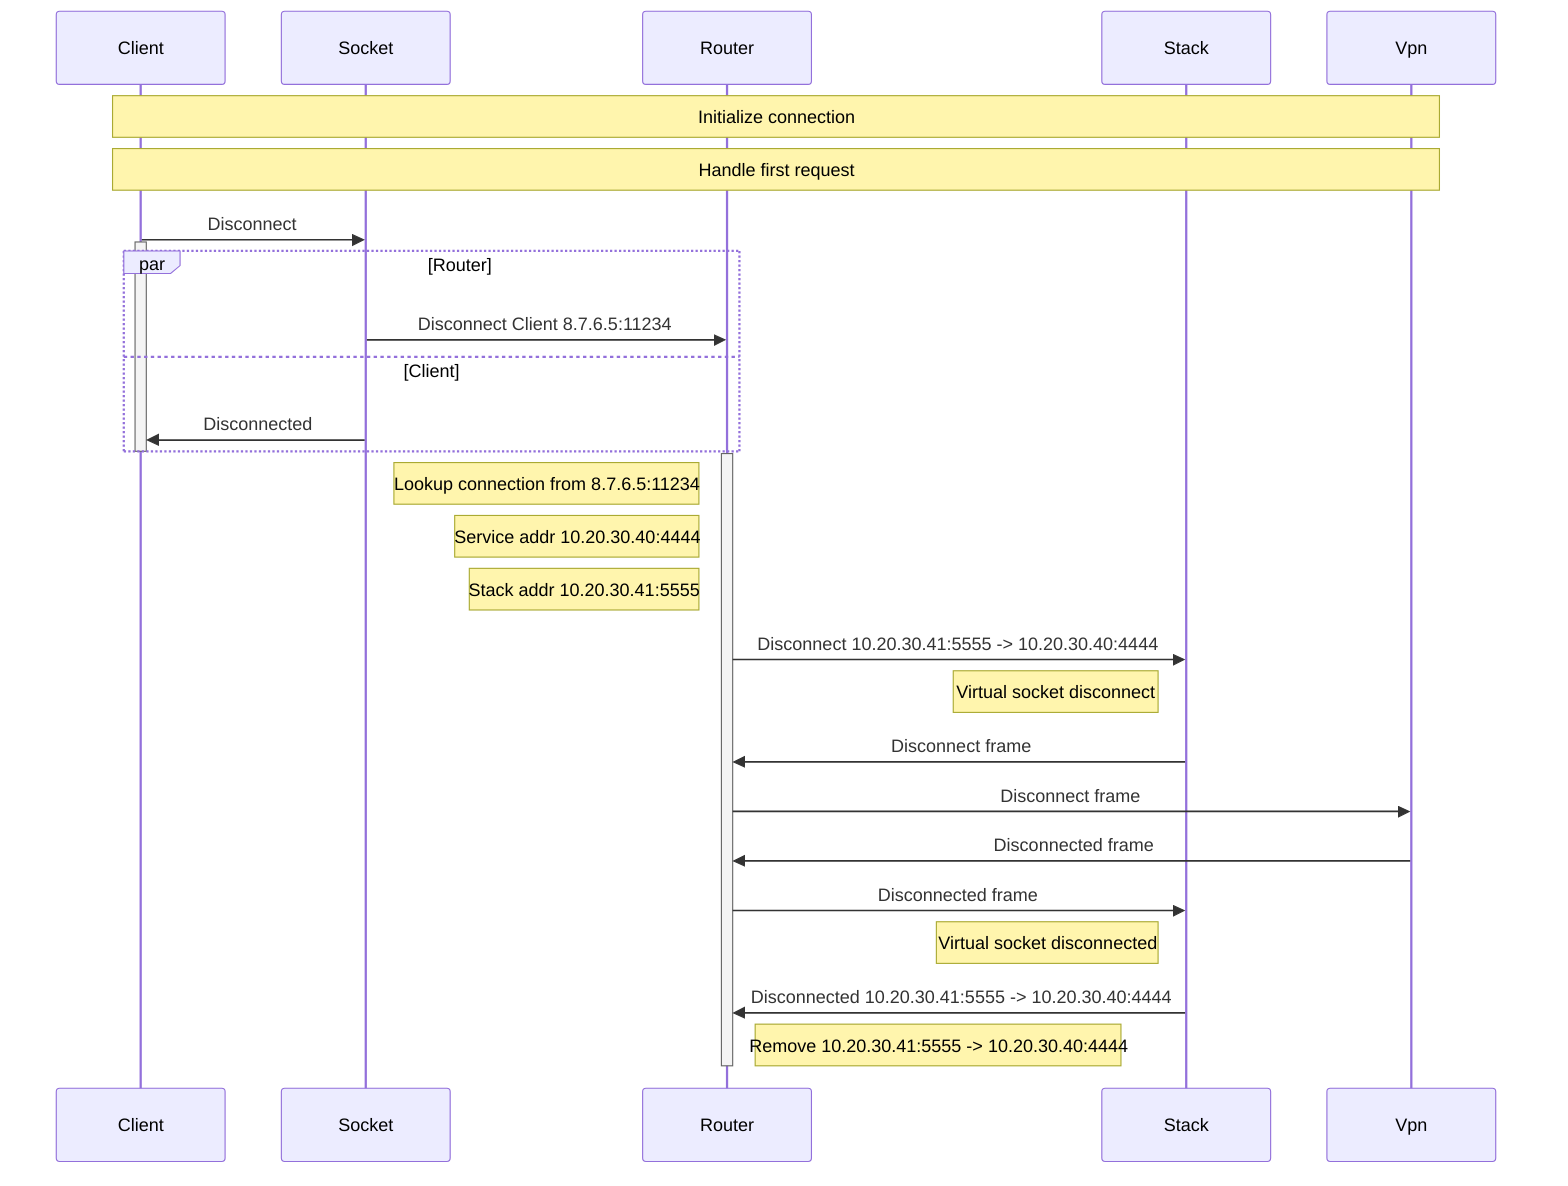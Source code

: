 sequenceDiagram
%% @config(./mermaid.json);

    participant Client;
    participant Socket;
    participant Router;
    participant Stack;
    participant Vpn;

    note over Client,Vpn: Initialize connection
    note over Client,Vpn: Handle first request

    Client->>Socket: Disconnect

    activate Client

        par Router
            Socket->>Router: Disconnect Client 8.7.6.5:11234
        and Client
            Socket->>Client: Disconnected
        end

    deactivate Client

    activate Router

        note left of Router: Lookup connection from 8.7.6.5:11234
        note left of Router: Service addr 10.20.30.40:4444
        note left of Router: Stack addr 10.20.30.41:5555

        Router->>Stack: Disconnect 10.20.30.41:5555 -> 10.20.30.40:4444

        note left of Stack: Virtual socket disconnect

        Stack->>Router: Disconnect frame
        Router->>Vpn: Disconnect frame
        Vpn->>Router: Disconnected frame
        Router->>Stack: Disconnected frame

        note left of Stack: Virtual socket disconnected

        Stack->>Router: Disconnected 10.20.30.41:5555 -> 10.20.30.40:4444

        note right of Router: Remove 10.20.30.41:5555 -> 10.20.30.40:4444

    deactivate Router